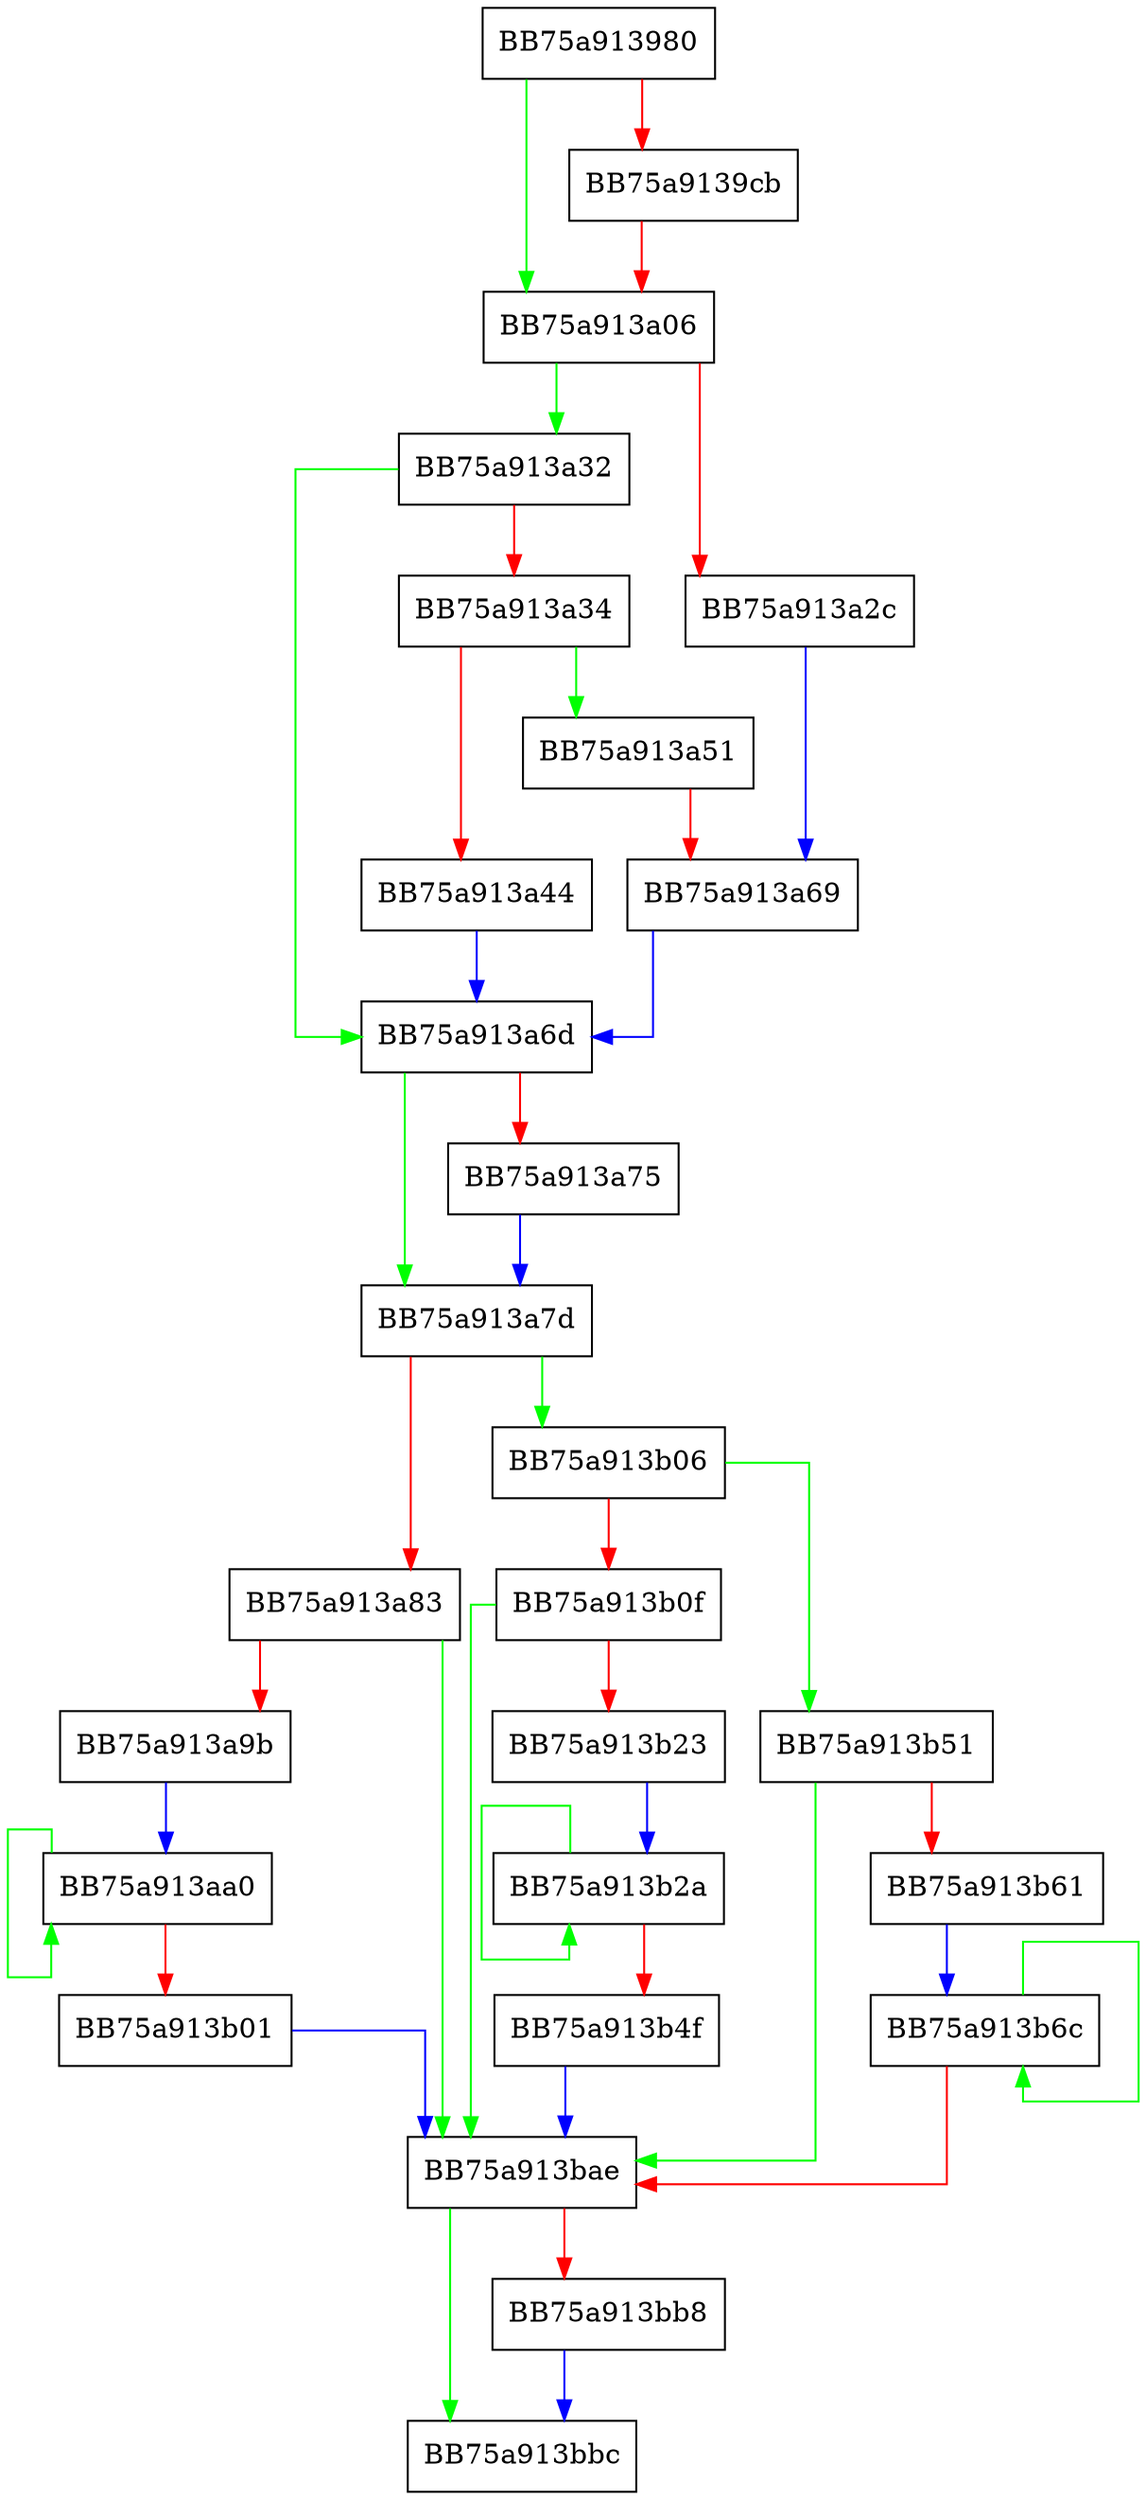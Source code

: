 digraph calculate_output_value {
  node [shape="box"];
  graph [splines=ortho];
  BB75a913980 -> BB75a913a06 [color="green"];
  BB75a913980 -> BB75a9139cb [color="red"];
  BB75a9139cb -> BB75a913a06 [color="red"];
  BB75a913a06 -> BB75a913a32 [color="green"];
  BB75a913a06 -> BB75a913a2c [color="red"];
  BB75a913a2c -> BB75a913a69 [color="blue"];
  BB75a913a32 -> BB75a913a6d [color="green"];
  BB75a913a32 -> BB75a913a34 [color="red"];
  BB75a913a34 -> BB75a913a51 [color="green"];
  BB75a913a34 -> BB75a913a44 [color="red"];
  BB75a913a44 -> BB75a913a6d [color="blue"];
  BB75a913a51 -> BB75a913a69 [color="red"];
  BB75a913a69 -> BB75a913a6d [color="blue"];
  BB75a913a6d -> BB75a913a7d [color="green"];
  BB75a913a6d -> BB75a913a75 [color="red"];
  BB75a913a75 -> BB75a913a7d [color="blue"];
  BB75a913a7d -> BB75a913b06 [color="green"];
  BB75a913a7d -> BB75a913a83 [color="red"];
  BB75a913a83 -> BB75a913bae [color="green"];
  BB75a913a83 -> BB75a913a9b [color="red"];
  BB75a913a9b -> BB75a913aa0 [color="blue"];
  BB75a913aa0 -> BB75a913aa0 [color="green"];
  BB75a913aa0 -> BB75a913b01 [color="red"];
  BB75a913b01 -> BB75a913bae [color="blue"];
  BB75a913b06 -> BB75a913b51 [color="green"];
  BB75a913b06 -> BB75a913b0f [color="red"];
  BB75a913b0f -> BB75a913bae [color="green"];
  BB75a913b0f -> BB75a913b23 [color="red"];
  BB75a913b23 -> BB75a913b2a [color="blue"];
  BB75a913b2a -> BB75a913b2a [color="green"];
  BB75a913b2a -> BB75a913b4f [color="red"];
  BB75a913b4f -> BB75a913bae [color="blue"];
  BB75a913b51 -> BB75a913bae [color="green"];
  BB75a913b51 -> BB75a913b61 [color="red"];
  BB75a913b61 -> BB75a913b6c [color="blue"];
  BB75a913b6c -> BB75a913b6c [color="green"];
  BB75a913b6c -> BB75a913bae [color="red"];
  BB75a913bae -> BB75a913bbc [color="green"];
  BB75a913bae -> BB75a913bb8 [color="red"];
  BB75a913bb8 -> BB75a913bbc [color="blue"];
}